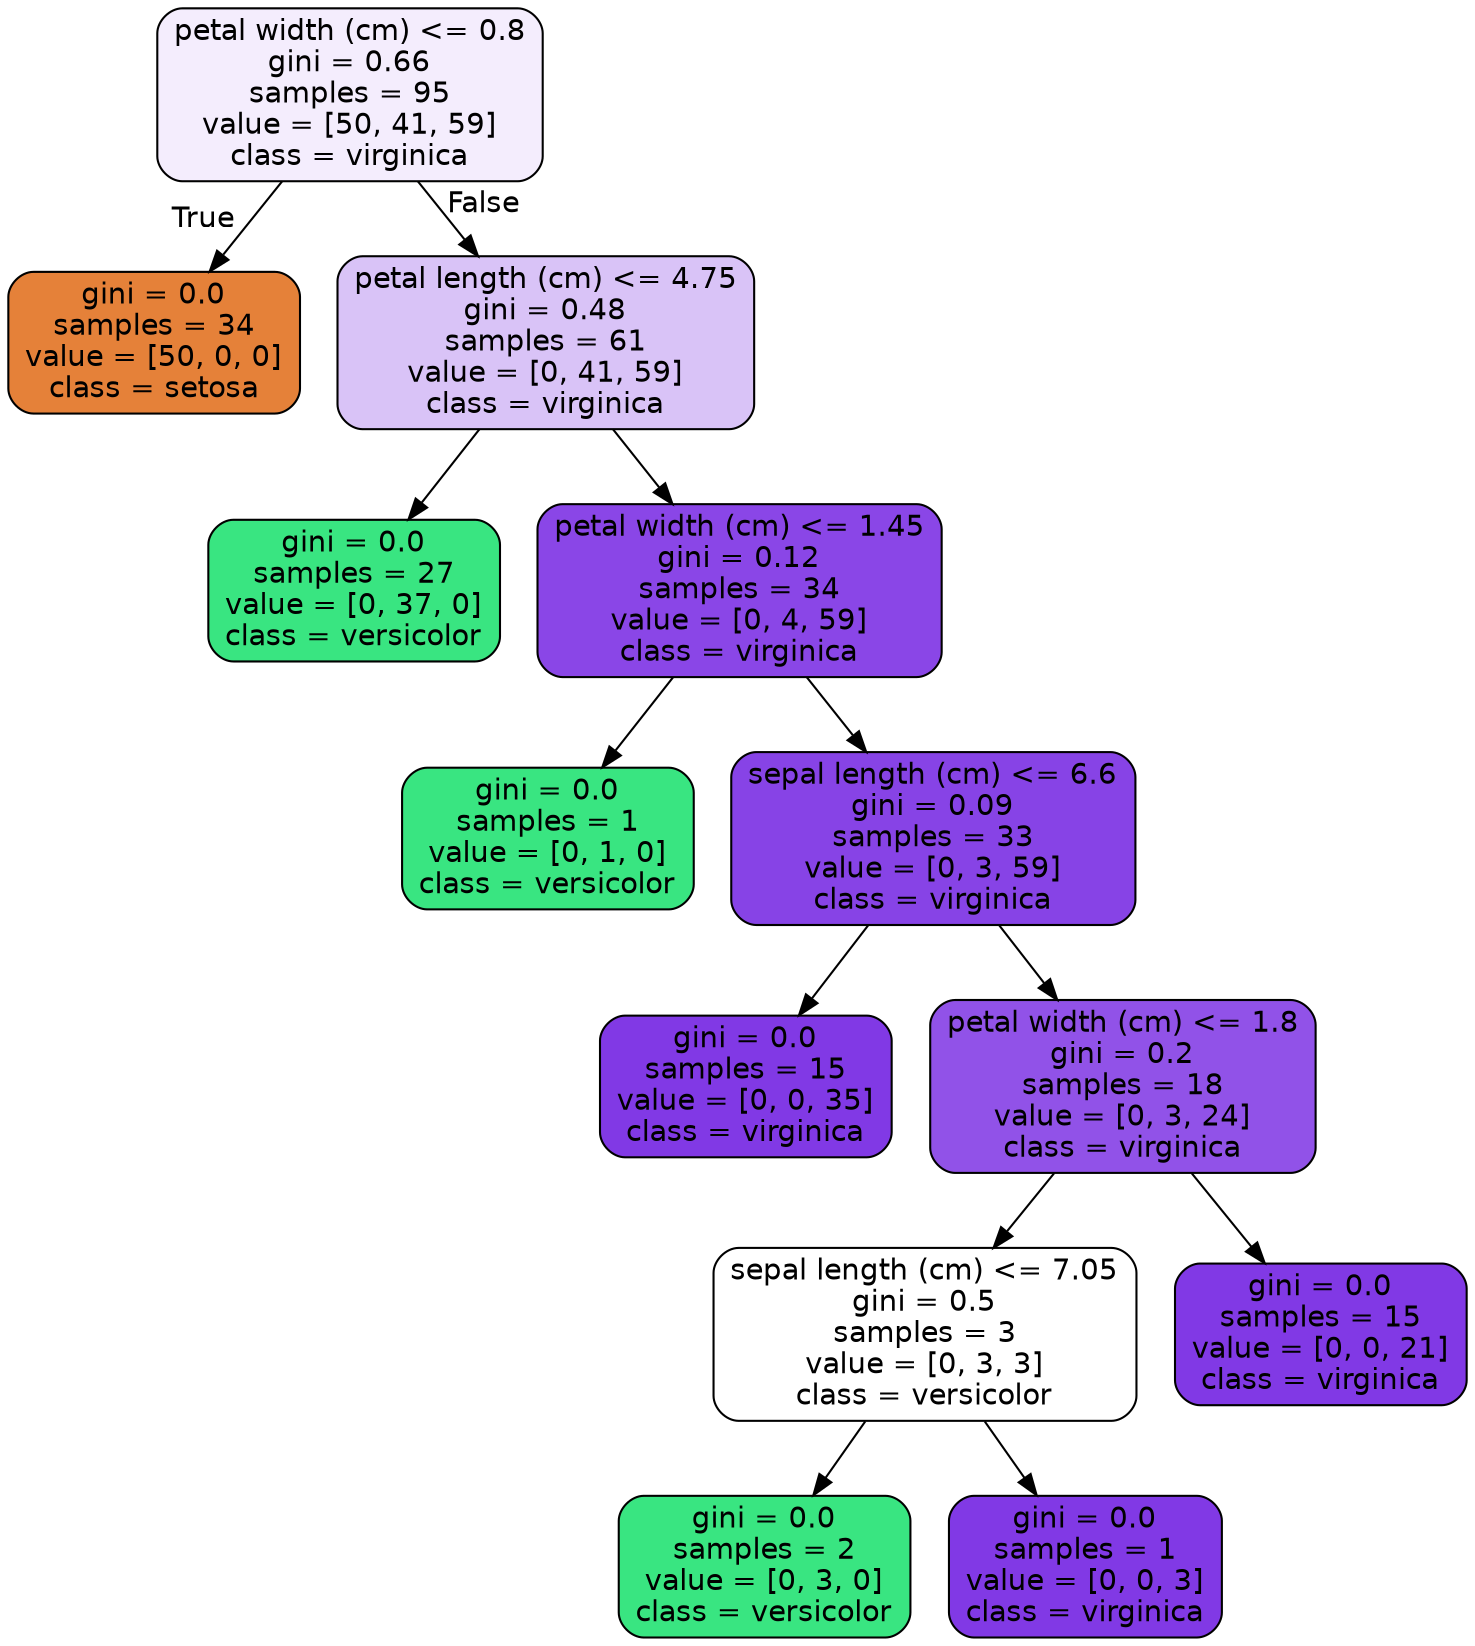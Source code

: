 digraph Tree {
node [shape=box, style="filled, rounded", color="black", fontname=helvetica] ;
edge [fontname=helvetica] ;
0 [label="petal width (cm) <= 0.8\ngini = 0.66\nsamples = 95\nvalue = [50, 41, 59]\nclass = virginica", fillcolor="#f4edfd"] ;
1 [label="gini = 0.0\nsamples = 34\nvalue = [50, 0, 0]\nclass = setosa", fillcolor="#e58139"] ;
0 -> 1 [labeldistance=2.5, labelangle=45, headlabel="True"] ;
2 [label="petal length (cm) <= 4.75\ngini = 0.48\nsamples = 61\nvalue = [0, 41, 59]\nclass = virginica", fillcolor="#d9c3f7"] ;
0 -> 2 [labeldistance=2.5, labelangle=-45, headlabel="False"] ;
3 [label="gini = 0.0\nsamples = 27\nvalue = [0, 37, 0]\nclass = versicolor", fillcolor="#39e581"] ;
2 -> 3 ;
4 [label="petal width (cm) <= 1.45\ngini = 0.12\nsamples = 34\nvalue = [0, 4, 59]\nclass = virginica", fillcolor="#8a46e7"] ;
2 -> 4 ;
5 [label="gini = 0.0\nsamples = 1\nvalue = [0, 1, 0]\nclass = versicolor", fillcolor="#39e581"] ;
4 -> 5 ;
6 [label="sepal length (cm) <= 6.6\ngini = 0.09\nsamples = 33\nvalue = [0, 3, 59]\nclass = virginica", fillcolor="#8743e6"] ;
4 -> 6 ;
7 [label="gini = 0.0\nsamples = 15\nvalue = [0, 0, 35]\nclass = virginica", fillcolor="#8139e5"] ;
6 -> 7 ;
8 [label="petal width (cm) <= 1.8\ngini = 0.2\nsamples = 18\nvalue = [0, 3, 24]\nclass = virginica", fillcolor="#9152e8"] ;
6 -> 8 ;
9 [label="sepal length (cm) <= 7.05\ngini = 0.5\nsamples = 3\nvalue = [0, 3, 3]\nclass = versicolor", fillcolor="#ffffff"] ;
8 -> 9 ;
10 [label="gini = 0.0\nsamples = 2\nvalue = [0, 3, 0]\nclass = versicolor", fillcolor="#39e581"] ;
9 -> 10 ;
11 [label="gini = 0.0\nsamples = 1\nvalue = [0, 0, 3]\nclass = virginica", fillcolor="#8139e5"] ;
9 -> 11 ;
12 [label="gini = 0.0\nsamples = 15\nvalue = [0, 0, 21]\nclass = virginica", fillcolor="#8139e5"] ;
8 -> 12 ;
}